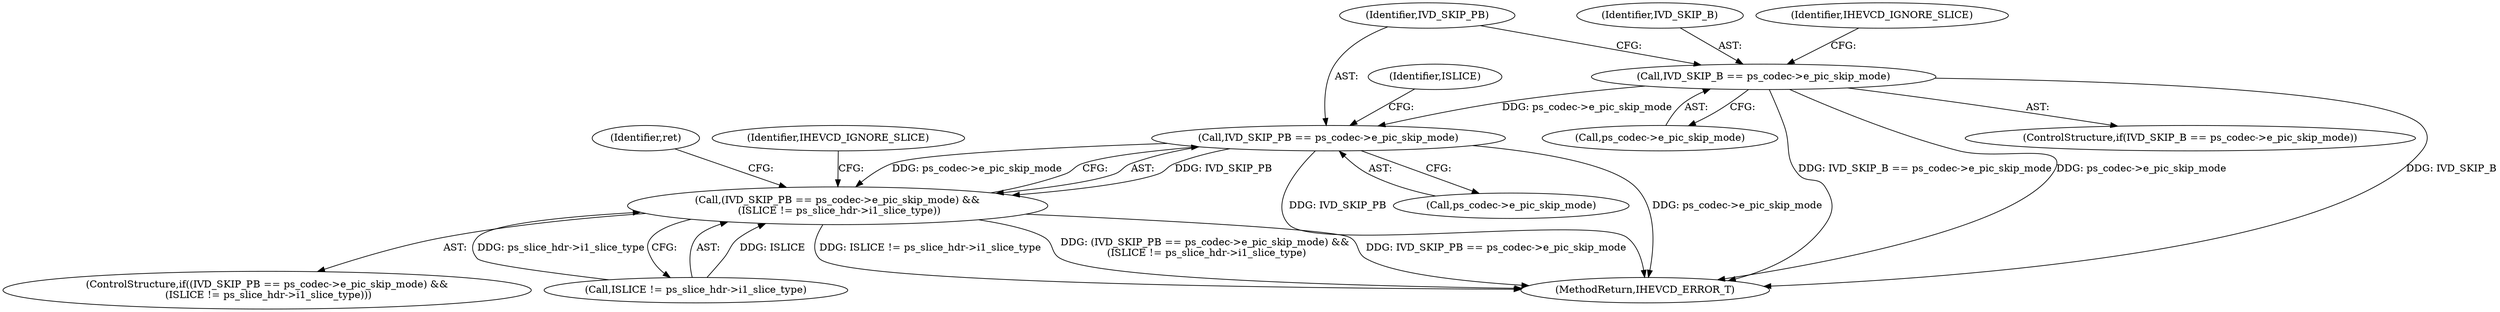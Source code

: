 digraph "0_Android_a1424724a00d62ac5efa0e27953eed66850d662f@pointer" {
"1002582" [label="(Call,IVD_SKIP_B == ps_codec->e_pic_skip_mode)"];
"1002591" [label="(Call,IVD_SKIP_PB == ps_codec->e_pic_skip_mode)"];
"1002590" [label="(Call,(IVD_SKIP_PB == ps_codec->e_pic_skip_mode) &&\n (ISLICE != ps_slice_hdr->i1_slice_type))"];
"1002606" [label="(MethodReturn,IHEVCD_ERROR_T)"];
"1002589" [label="(ControlStructure,if((IVD_SKIP_PB == ps_codec->e_pic_skip_mode) &&\n (ISLICE != ps_slice_hdr->i1_slice_type)))"];
"1002584" [label="(Call,ps_codec->e_pic_skip_mode)"];
"1002591" [label="(Call,IVD_SKIP_PB == ps_codec->e_pic_skip_mode)"];
"1002592" [label="(Identifier,IVD_SKIP_PB)"];
"1002596" [label="(Call,ISLICE != ps_slice_hdr->i1_slice_type)"];
"1002597" [label="(Identifier,ISLICE)"];
"1002605" [label="(Identifier,ret)"];
"1002590" [label="(Call,(IVD_SKIP_PB == ps_codec->e_pic_skip_mode) &&\n (ISLICE != ps_slice_hdr->i1_slice_type))"];
"1002583" [label="(Identifier,IVD_SKIP_B)"];
"1002603" [label="(Identifier,IHEVCD_IGNORE_SLICE)"];
"1002581" [label="(ControlStructure,if(IVD_SKIP_B == ps_codec->e_pic_skip_mode))"];
"1002593" [label="(Call,ps_codec->e_pic_skip_mode)"];
"1002588" [label="(Identifier,IHEVCD_IGNORE_SLICE)"];
"1002582" [label="(Call,IVD_SKIP_B == ps_codec->e_pic_skip_mode)"];
"1002582" -> "1002581"  [label="AST: "];
"1002582" -> "1002584"  [label="CFG: "];
"1002583" -> "1002582"  [label="AST: "];
"1002584" -> "1002582"  [label="AST: "];
"1002588" -> "1002582"  [label="CFG: "];
"1002592" -> "1002582"  [label="CFG: "];
"1002582" -> "1002606"  [label="DDG: IVD_SKIP_B == ps_codec->e_pic_skip_mode"];
"1002582" -> "1002606"  [label="DDG: ps_codec->e_pic_skip_mode"];
"1002582" -> "1002606"  [label="DDG: IVD_SKIP_B"];
"1002582" -> "1002591"  [label="DDG: ps_codec->e_pic_skip_mode"];
"1002591" -> "1002590"  [label="AST: "];
"1002591" -> "1002593"  [label="CFG: "];
"1002592" -> "1002591"  [label="AST: "];
"1002593" -> "1002591"  [label="AST: "];
"1002597" -> "1002591"  [label="CFG: "];
"1002590" -> "1002591"  [label="CFG: "];
"1002591" -> "1002606"  [label="DDG: ps_codec->e_pic_skip_mode"];
"1002591" -> "1002606"  [label="DDG: IVD_SKIP_PB"];
"1002591" -> "1002590"  [label="DDG: IVD_SKIP_PB"];
"1002591" -> "1002590"  [label="DDG: ps_codec->e_pic_skip_mode"];
"1002590" -> "1002589"  [label="AST: "];
"1002590" -> "1002596"  [label="CFG: "];
"1002596" -> "1002590"  [label="AST: "];
"1002603" -> "1002590"  [label="CFG: "];
"1002605" -> "1002590"  [label="CFG: "];
"1002590" -> "1002606"  [label="DDG: (IVD_SKIP_PB == ps_codec->e_pic_skip_mode) &&\n (ISLICE != ps_slice_hdr->i1_slice_type)"];
"1002590" -> "1002606"  [label="DDG: IVD_SKIP_PB == ps_codec->e_pic_skip_mode"];
"1002590" -> "1002606"  [label="DDG: ISLICE != ps_slice_hdr->i1_slice_type"];
"1002596" -> "1002590"  [label="DDG: ISLICE"];
"1002596" -> "1002590"  [label="DDG: ps_slice_hdr->i1_slice_type"];
}
